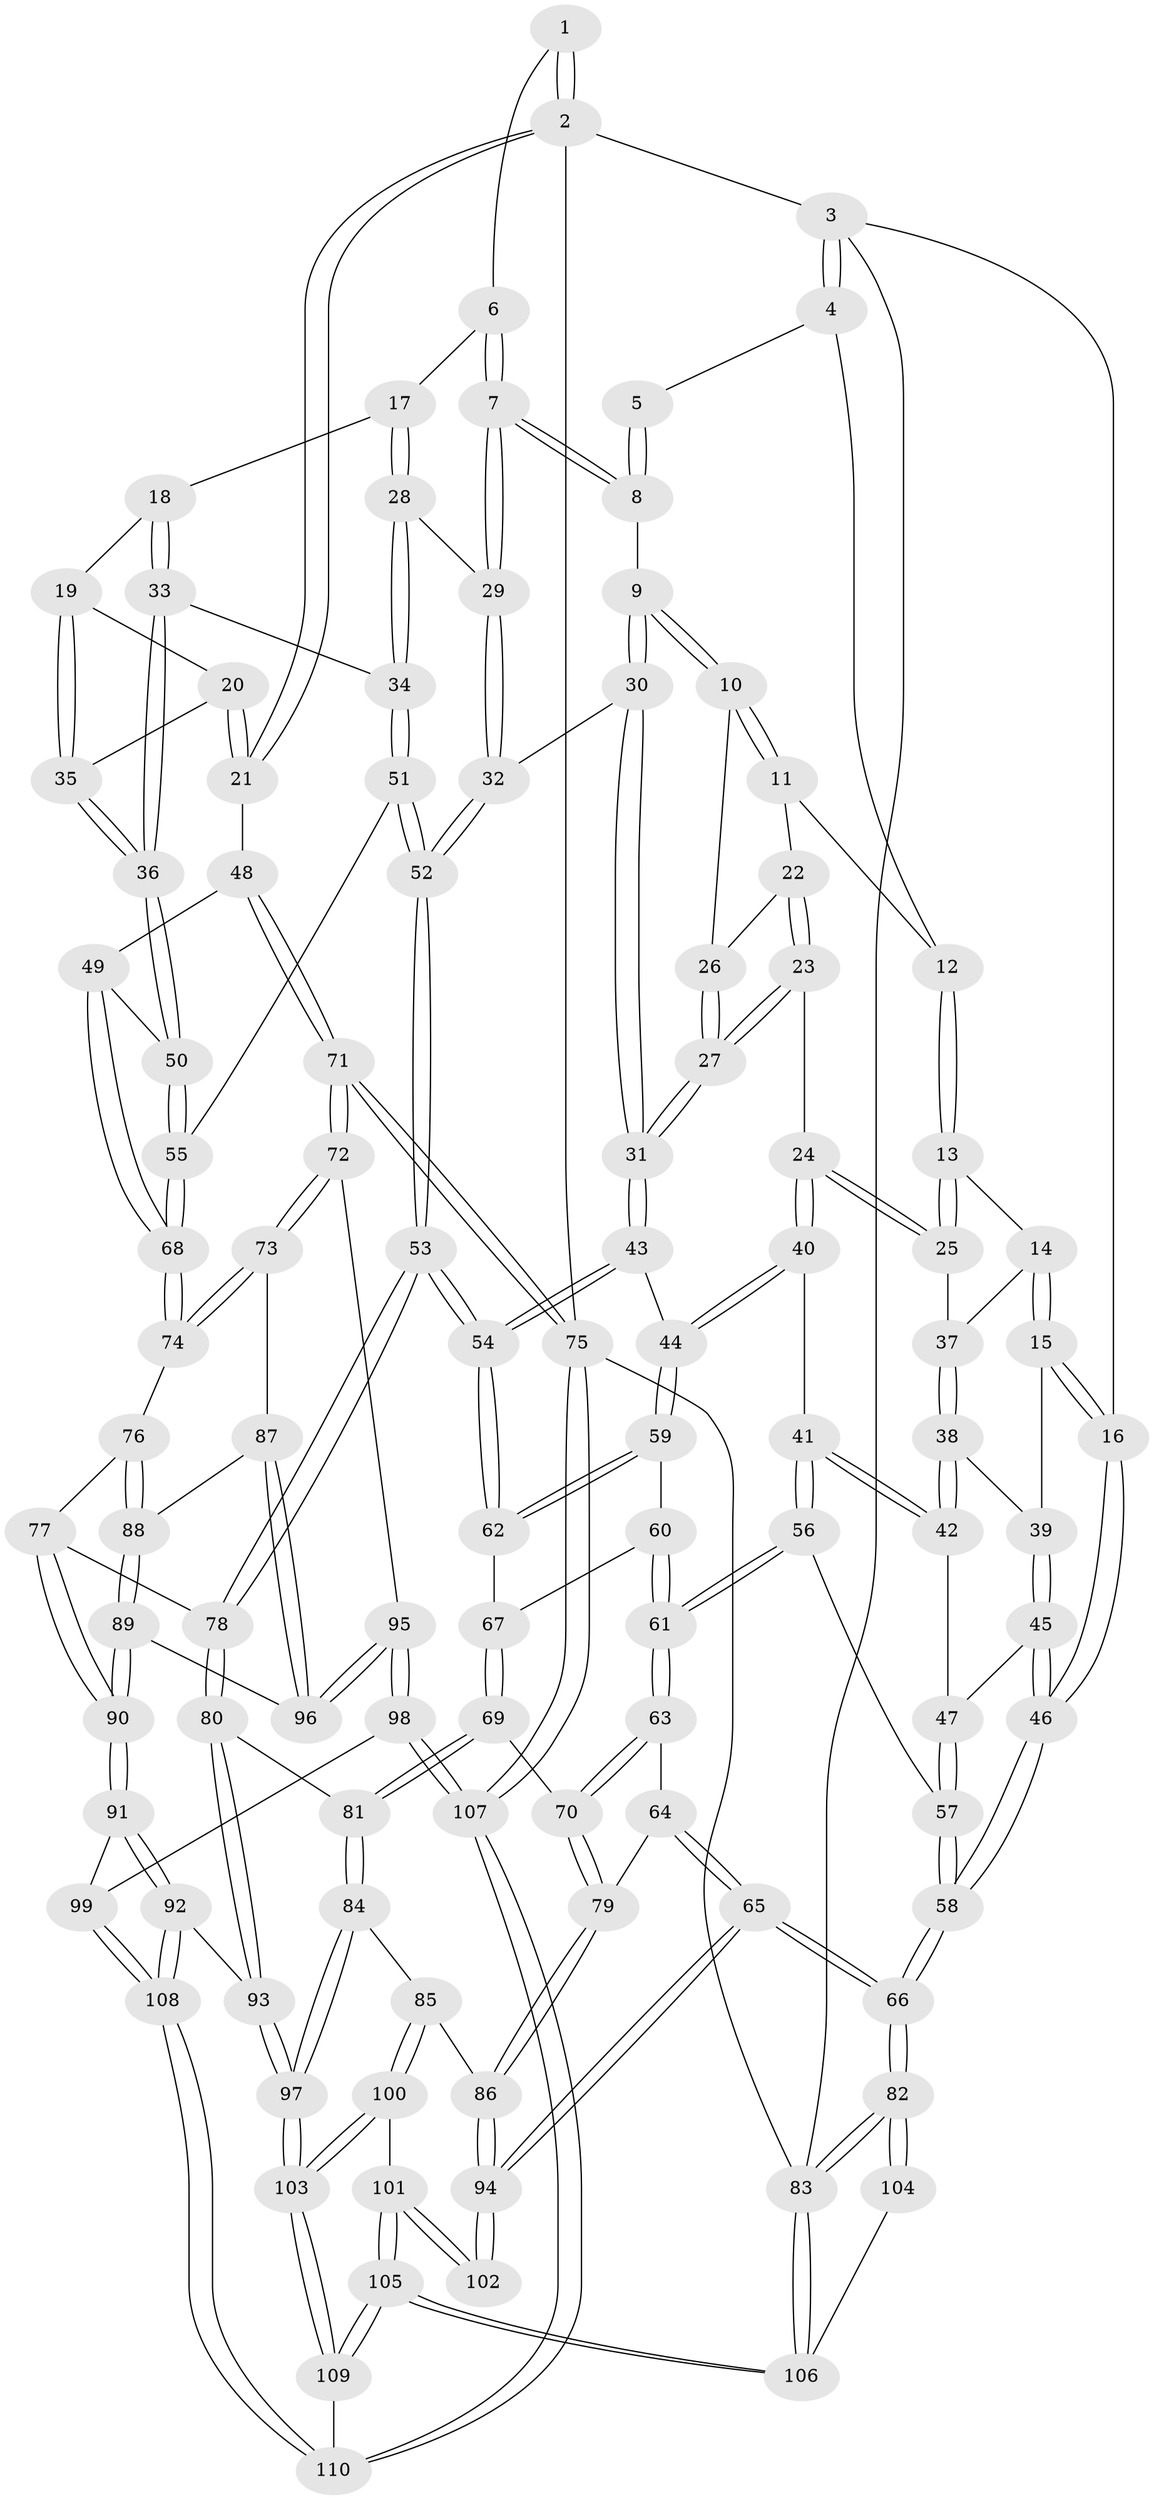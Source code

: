 // Generated by graph-tools (version 1.1) at 2025/11/02/27/25 16:11:51]
// undirected, 110 vertices, 272 edges
graph export_dot {
graph [start="1"]
  node [color=gray90,style=filled];
  1 [pos="+0.6694989135703855+0"];
  2 [pos="+1+0"];
  3 [pos="+0+0"];
  4 [pos="+0.2501747127151922+0"];
  5 [pos="+0.32234008370295314+0"];
  6 [pos="+0.7016060228040052+0.0381526679278322"];
  7 [pos="+0.6186972590453147+0.1754444207171103"];
  8 [pos="+0.507585017515689+0.1763437283475638"];
  9 [pos="+0.48562922598187064+0.2025992904123327"];
  10 [pos="+0.4827738692324227+0.20310680911893517"];
  11 [pos="+0.3223752853245323+0.09639600347586488"];
  12 [pos="+0.25092591109973056+0"];
  13 [pos="+0.22095628294880132+0.02869052348744585"];
  14 [pos="+0.09978157777934057+0.2505646286550073"];
  15 [pos="+0.01822132270280574+0.26646262926769837"];
  16 [pos="+0+0.2720927454432516"];
  17 [pos="+0.8169507179384286+0.145471966061784"];
  18 [pos="+0.8440720628976122+0.16042452345322455"];
  19 [pos="+0.8671360850969615+0.1616173584654959"];
  20 [pos="+1+0.11664374243749367"];
  21 [pos="+1+0"];
  22 [pos="+0.34050014393178984+0.1554788189351047"];
  23 [pos="+0.3308301185377218+0.2507392357317691"];
  24 [pos="+0.24758097577404095+0.2854809798632209"];
  25 [pos="+0.2203198449782176+0.27172157723827306"];
  26 [pos="+0.4329230954009632+0.2150077728241503"];
  27 [pos="+0.3895708027242423+0.3013292662341839"];
  28 [pos="+0.6790625695710734+0.3227779546530001"];
  29 [pos="+0.6379969508648728+0.29635458726457714"];
  30 [pos="+0.4991160288636985+0.34731523425893884"];
  31 [pos="+0.4275485836863832+0.3903993093416414"];
  32 [pos="+0.5326442937521468+0.34333554674888206"];
  33 [pos="+0.806967347656694+0.3242570659760405"];
  34 [pos="+0.700320647673321+0.3460483285973289"];
  35 [pos="+0.9173887486447058+0.33194914004956977"];
  36 [pos="+0.9044043887329465+0.37994333582889417"];
  37 [pos="+0.18305115582409134+0.28456888081564957"];
  38 [pos="+0.17215039014232786+0.3161889974485225"];
  39 [pos="+0.12997935545036474+0.3507480082420313"];
  40 [pos="+0.2861545570360158+0.396435466296064"];
  41 [pos="+0.23820290080006154+0.4166430051129078"];
  42 [pos="+0.19868383394951622+0.40681690294454353"];
  43 [pos="+0.4252308005090983+0.3949119525546923"];
  44 [pos="+0.3572604653568587+0.4178379057200185"];
  45 [pos="+0.11633453996476811+0.4102219104848752"];
  46 [pos="+0+0.5111769625499311"];
  47 [pos="+0.15735427895987886+0.41673471492816827"];
  48 [pos="+1+0.46251980491848277"];
  49 [pos="+1+0.46152650669532547"];
  50 [pos="+0.9298336653807638+0.4292883851115173"];
  51 [pos="+0.7028121138318458+0.5348199808692491"];
  52 [pos="+0.6596516107491209+0.5555294024756451"];
  53 [pos="+0.5738970261690245+0.6171384471607533"];
  54 [pos="+0.5267763643343346+0.5802504824835284"];
  55 [pos="+0.7956691596742794+0.5536564952107235"];
  56 [pos="+0.20304173588351818+0.5553987584506772"];
  57 [pos="+0.1707393043035135+0.5438892327307111"];
  58 [pos="+0+0.512303647309282"];
  59 [pos="+0.3190148626164882+0.5293121206670358"];
  60 [pos="+0.28513165744243935+0.5763581392265158"];
  61 [pos="+0.23084865978591435+0.5847368255471104"];
  62 [pos="+0.5264061168137083+0.5802607055493808"];
  63 [pos="+0.22911529575524917+0.5898727653283856"];
  64 [pos="+0.137328601408758+0.6614816576175337"];
  65 [pos="+0+0.7437333555444446"];
  66 [pos="+0+0.7352351836789138"];
  67 [pos="+0.330876112207292+0.6129151167166335"];
  68 [pos="+0.8579355384304475+0.6502962515391333"];
  69 [pos="+0.3589030903958148+0.7090799958117622"];
  70 [pos="+0.23802452030026894+0.6788358730091547"];
  71 [pos="+1+0.7555342414698855"];
  72 [pos="+1+0.7568146427547578"];
  73 [pos="+0.912082874342974+0.7072603237385983"];
  74 [pos="+0.8630871567255497+0.663590682178033"];
  75 [pos="+1+1"];
  76 [pos="+0.7699166876808915+0.7439707220602068"];
  77 [pos="+0.6019831086383189+0.6680539957495454"];
  78 [pos="+0.5719471433644914+0.6304579440290542"];
  79 [pos="+0.21882306163966922+0.7441821754215767"];
  80 [pos="+0.48381417692670453+0.738347087402592"];
  81 [pos="+0.3908085482177324+0.7580444010114016"];
  82 [pos="+0+1"];
  83 [pos="+0+1"];
  84 [pos="+0.35320867062216543+0.7966990454411168"];
  85 [pos="+0.26705230968872823+0.8206220540878347"];
  86 [pos="+0.21563114156542382+0.7976684238879838"];
  87 [pos="+0.8773089119422033+0.7853563813228225"];
  88 [pos="+0.7516670702741248+0.819264221175506"];
  89 [pos="+0.7496179860833269+0.8228397205749934"];
  90 [pos="+0.6951539477627338+0.8710522408622217"];
  91 [pos="+0.6932542268093953+0.8780170485233646"];
  92 [pos="+0.6327085822287823+0.9251716038443742"];
  93 [pos="+0.5358108515229382+0.8887515398062433"];
  94 [pos="+0.10668610348861109+0.8198812799230643"];
  95 [pos="+0.8900510403780393+0.9109329227469387"];
  96 [pos="+0.8717071686284712+0.8603168727146594"];
  97 [pos="+0.4229046986613325+0.9693021140112588"];
  98 [pos="+0.869219134820576+0.9833808278221371"];
  99 [pos="+0.7812414505060258+0.9327943574015558"];
  100 [pos="+0.26814036337847225+0.9240623227728989"];
  101 [pos="+0.16489485696137626+0.9549764241749158"];
  102 [pos="+0.13646535917196065+0.9213697666862296"];
  103 [pos="+0.3706302153478943+1"];
  104 [pos="+0.09942477839240951+0.9550440453521907"];
  105 [pos="+0.17129906964999483+1"];
  106 [pos="+0.12965766227553105+1"];
  107 [pos="+1+1"];
  108 [pos="+0.6321059112048628+1"];
  109 [pos="+0.3657088210243755+1"];
  110 [pos="+0.6300759275981067+1"];
  1 -- 2;
  1 -- 2;
  1 -- 6;
  2 -- 3;
  2 -- 21;
  2 -- 21;
  2 -- 75;
  3 -- 4;
  3 -- 4;
  3 -- 16;
  3 -- 83;
  4 -- 5;
  4 -- 12;
  5 -- 8;
  5 -- 8;
  6 -- 7;
  6 -- 7;
  6 -- 17;
  7 -- 8;
  7 -- 8;
  7 -- 29;
  7 -- 29;
  8 -- 9;
  9 -- 10;
  9 -- 10;
  9 -- 30;
  9 -- 30;
  10 -- 11;
  10 -- 11;
  10 -- 26;
  11 -- 12;
  11 -- 22;
  12 -- 13;
  12 -- 13;
  13 -- 14;
  13 -- 25;
  13 -- 25;
  14 -- 15;
  14 -- 15;
  14 -- 37;
  15 -- 16;
  15 -- 16;
  15 -- 39;
  16 -- 46;
  16 -- 46;
  17 -- 18;
  17 -- 28;
  17 -- 28;
  18 -- 19;
  18 -- 33;
  18 -- 33;
  19 -- 20;
  19 -- 35;
  19 -- 35;
  20 -- 21;
  20 -- 21;
  20 -- 35;
  21 -- 48;
  22 -- 23;
  22 -- 23;
  22 -- 26;
  23 -- 24;
  23 -- 27;
  23 -- 27;
  24 -- 25;
  24 -- 25;
  24 -- 40;
  24 -- 40;
  25 -- 37;
  26 -- 27;
  26 -- 27;
  27 -- 31;
  27 -- 31;
  28 -- 29;
  28 -- 34;
  28 -- 34;
  29 -- 32;
  29 -- 32;
  30 -- 31;
  30 -- 31;
  30 -- 32;
  31 -- 43;
  31 -- 43;
  32 -- 52;
  32 -- 52;
  33 -- 34;
  33 -- 36;
  33 -- 36;
  34 -- 51;
  34 -- 51;
  35 -- 36;
  35 -- 36;
  36 -- 50;
  36 -- 50;
  37 -- 38;
  37 -- 38;
  38 -- 39;
  38 -- 42;
  38 -- 42;
  39 -- 45;
  39 -- 45;
  40 -- 41;
  40 -- 44;
  40 -- 44;
  41 -- 42;
  41 -- 42;
  41 -- 56;
  41 -- 56;
  42 -- 47;
  43 -- 44;
  43 -- 54;
  43 -- 54;
  44 -- 59;
  44 -- 59;
  45 -- 46;
  45 -- 46;
  45 -- 47;
  46 -- 58;
  46 -- 58;
  47 -- 57;
  47 -- 57;
  48 -- 49;
  48 -- 71;
  48 -- 71;
  49 -- 50;
  49 -- 68;
  49 -- 68;
  50 -- 55;
  50 -- 55;
  51 -- 52;
  51 -- 52;
  51 -- 55;
  52 -- 53;
  52 -- 53;
  53 -- 54;
  53 -- 54;
  53 -- 78;
  53 -- 78;
  54 -- 62;
  54 -- 62;
  55 -- 68;
  55 -- 68;
  56 -- 57;
  56 -- 61;
  56 -- 61;
  57 -- 58;
  57 -- 58;
  58 -- 66;
  58 -- 66;
  59 -- 60;
  59 -- 62;
  59 -- 62;
  60 -- 61;
  60 -- 61;
  60 -- 67;
  61 -- 63;
  61 -- 63;
  62 -- 67;
  63 -- 64;
  63 -- 70;
  63 -- 70;
  64 -- 65;
  64 -- 65;
  64 -- 79;
  65 -- 66;
  65 -- 66;
  65 -- 94;
  65 -- 94;
  66 -- 82;
  66 -- 82;
  67 -- 69;
  67 -- 69;
  68 -- 74;
  68 -- 74;
  69 -- 70;
  69 -- 81;
  69 -- 81;
  70 -- 79;
  70 -- 79;
  71 -- 72;
  71 -- 72;
  71 -- 75;
  71 -- 75;
  72 -- 73;
  72 -- 73;
  72 -- 95;
  73 -- 74;
  73 -- 74;
  73 -- 87;
  74 -- 76;
  75 -- 107;
  75 -- 107;
  75 -- 83;
  76 -- 77;
  76 -- 88;
  76 -- 88;
  77 -- 78;
  77 -- 90;
  77 -- 90;
  78 -- 80;
  78 -- 80;
  79 -- 86;
  79 -- 86;
  80 -- 81;
  80 -- 93;
  80 -- 93;
  81 -- 84;
  81 -- 84;
  82 -- 83;
  82 -- 83;
  82 -- 104;
  82 -- 104;
  83 -- 106;
  83 -- 106;
  84 -- 85;
  84 -- 97;
  84 -- 97;
  85 -- 86;
  85 -- 100;
  85 -- 100;
  86 -- 94;
  86 -- 94;
  87 -- 88;
  87 -- 96;
  87 -- 96;
  88 -- 89;
  88 -- 89;
  89 -- 90;
  89 -- 90;
  89 -- 96;
  90 -- 91;
  90 -- 91;
  91 -- 92;
  91 -- 92;
  91 -- 99;
  92 -- 93;
  92 -- 108;
  92 -- 108;
  93 -- 97;
  93 -- 97;
  94 -- 102;
  94 -- 102;
  95 -- 96;
  95 -- 96;
  95 -- 98;
  95 -- 98;
  97 -- 103;
  97 -- 103;
  98 -- 99;
  98 -- 107;
  98 -- 107;
  99 -- 108;
  99 -- 108;
  100 -- 101;
  100 -- 103;
  100 -- 103;
  101 -- 102;
  101 -- 102;
  101 -- 105;
  101 -- 105;
  103 -- 109;
  103 -- 109;
  104 -- 106;
  105 -- 106;
  105 -- 106;
  105 -- 109;
  105 -- 109;
  107 -- 110;
  107 -- 110;
  108 -- 110;
  108 -- 110;
  109 -- 110;
}
